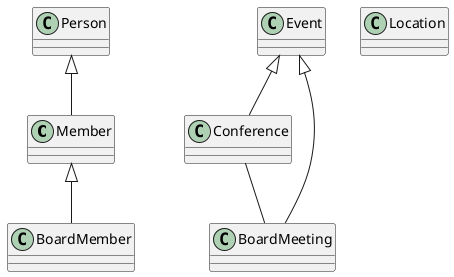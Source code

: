 @startuml

class Member{
}

class BoardMember{
}

class Event{
}

class Conference{
}

class BoardMeeting{
}

class Location{
}

class Person{
}

Event <|-- Conference
Event <|-- BoardMeeting
Conference -- BoardMeeting

Person <|-- Member
Member <|-- BoardMember


@enduml